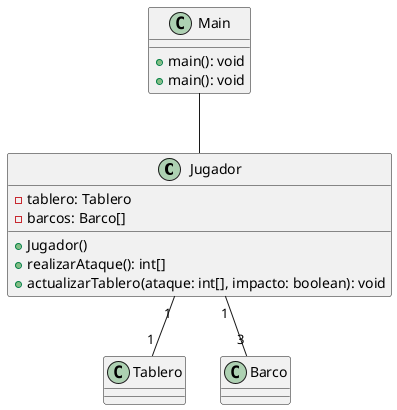 @startuml

class Jugador {
    - tablero: Tablero
    - barcos: Barco[]
    + Jugador()
    + realizarAtaque(): int[]
    + actualizarTablero(ataque: int[], impacto: boolean): void
}

class Main {
    + main(): void
}

Jugador "1" -- "1" Tablero
Jugador "1" -- "3" Barco

class Main {
    + main(): void
}

Main -- Jugador

@enduml
